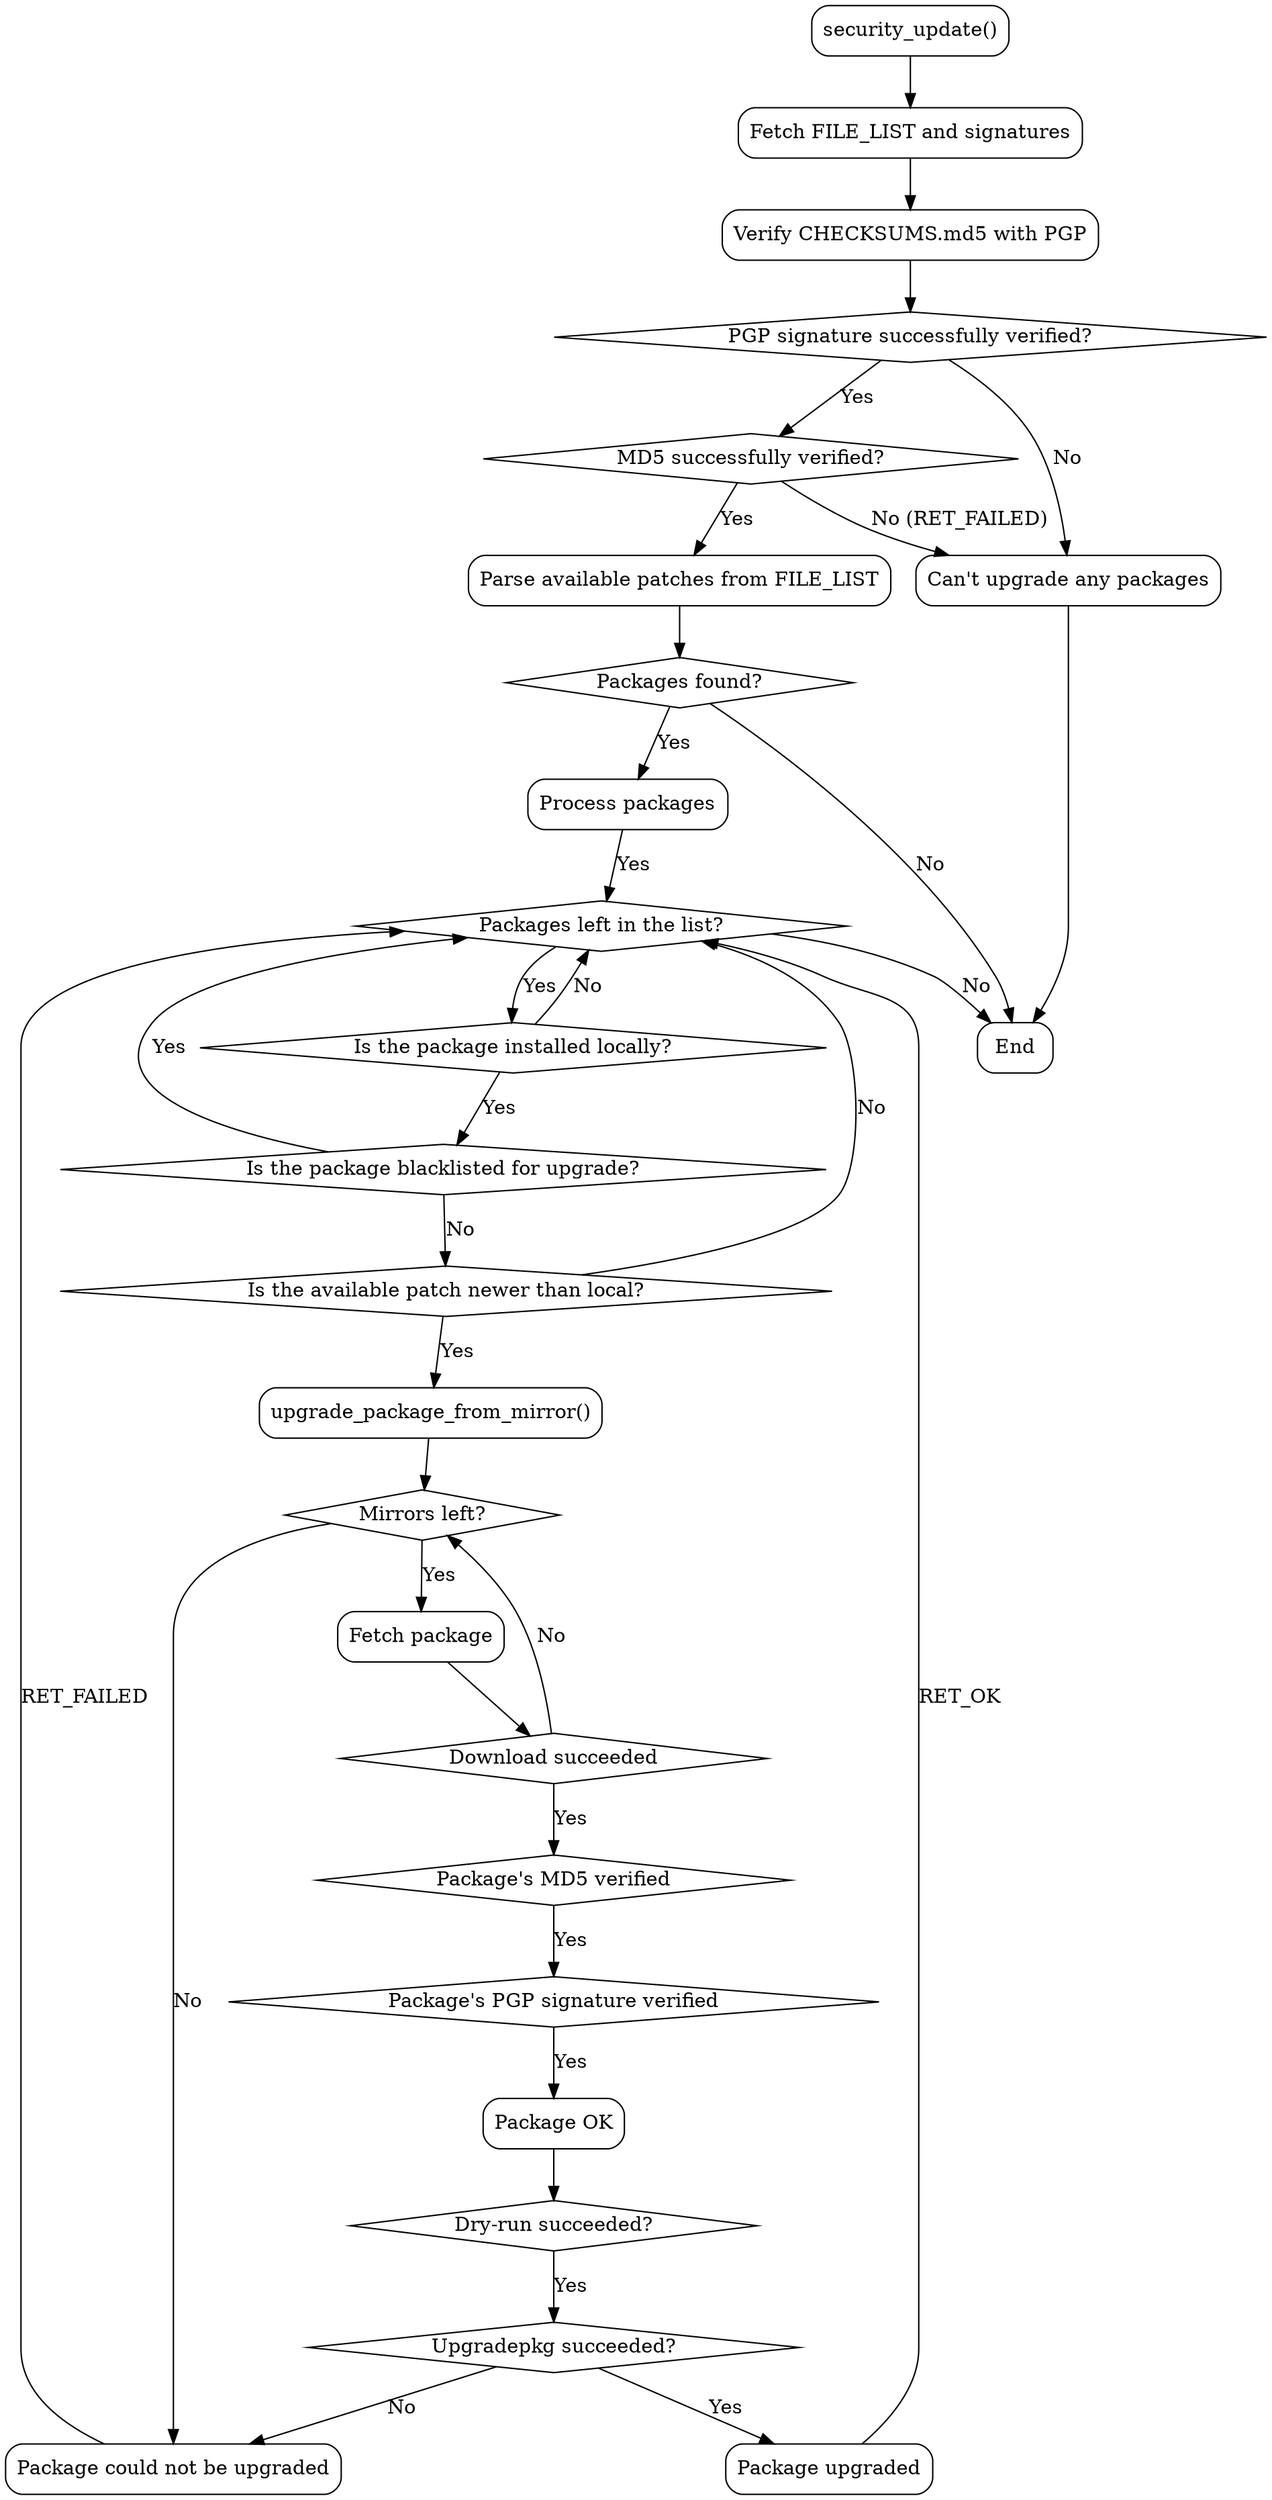 /*
 * this is roughly how this script works:
 *
 *   - perform a bunch of sanity checks
 *   - detect the Slackware version and architecture in use
 *   - fetch the patches/FILE_LIST		file from $MAIN_MIRROR FTP
 *   - fetch the patches/CHECKSUMS.md5		file from $MAIN_MIRROR FTP
 *   - fetch the patches/CHECKSUMS.md5.asc	file from $MAIN_MIRROR FTP
 *   - verify the PGP signature of	CHECKSUMS.md5
 *   - verify the FILE_LIST MD5 from	CHECKSUMS.md5
 *   - at this point we should be confident that the patch list is authentic
 *   - read all available packages from FILE_LIST into $PACKAGES[] array
 *
 *   - go through the $PACKAGES[] array:
 *     - check if the package in question is installed on the local system
 *     - if $SELECT_UPDATES_INDIVIDUALLY is 1, let user choose whether to add
 *       the package to the $UPDATES[] array
 *     - go through the $UPDATE_BLACKLIST[] array to see if we should skip this
 *       patch
 *     - verify the slackware version tag in the package's revision field is
 *       correct, if available at all that is
 *     - if SKIP_VERSION_TEST is 0, perform version comparison against the
 *       currently installed versions with version_checker() and
 *       do_version_check() functions
 *       - if versions are the same, compare the revisions
 *     - if SKIP_VERSION_TEST is 1, just compare whether the versions are
 *       exactly same
 *   - add suitable packages to the $UPDATES[] array
 *   - print a brief summary about the packages in the $UPDATES[] array
 *
 *   - start processing the $UPDATES[] array:
 *     - try to fetch the SSA ID for the patch from www.slackware.com
 *     - check if the patch is a kernel upgrade, so we can notify the user that
 *       it needs some manual work
 *     - try all the $MIRRORS[] until the package and it's PGP signature file
 *       are downloaded
 *     - verify the package's MD5 from CHECKSUMS.md5 (note that CHECKSUMS.md5
 *       itself should already be verified at this point, also see
 *       $CHECKSUMS_VERIFIED variable)
 *     - verify the package's PGP signature
 *     - run upgradepkg with --dry-run first and the the real deal
 *     - if everything went well, add the applied patch to $UPGRADED_PACKAGES[]
 *       array, otherwise to the $FAILED_PACKAGES[] array
 *
 *   ... to be continued
 */
digraph {
  start[shape="box", style=rounded];
  end[shape="box", style=rounded];
  fetch_FILE_LIST[shape="box", style=rounded];
  verify_checksums[shape="box", style=rounded];
  //verify_file_list[shape="box", style=rounded];
  md5_verified[shape="diamond", style=""];
  package_md5_verified[shape="diamond", style=""];
  package_pgp_verified[shape="diamond", style=""];
  package_ok[shape="box", style=rounded];
  pgp_verified[shape="diamond", style=""];
  fail[shape="box", style=rounded];
  parse_updates[shape="box", style=rounded];
  any_packages_found[shape="diamond", style=""];
  process_packages[shape="box", style=rounded];
  next_package[shape="diamond", style=""];
  is_package_installed[shape="diamond", style=""];
  is_package_blacklisted[shape="diamond", style=""];
  is_package_newer[shape="diamond", style=""];
  upgrade_package_from_mirror[shape="box", style=rounded];
  next_mirror[shape="diamond", style=""];
  package_upgrade_failed[shape="box", style=rounded];
  fetch_package[shape="box", style=rounded];
  download_success[shape="diamond", style=""];
  dry_run[shape="diamond", style=""];
  upgradepkg[shape="diamond", style=""];
  package_upgraded[shape="box", style=rounded];

  start -> fetch_FILE_LIST;
  fetch_FILE_LIST -> verify_checksums;
  verify_checksums -> pgp_verified;
  pgp_verified -> fail[label="No"];
  pgp_verified -> md5_verified[label="Yes"];
  /*
  pgp_verified -> verify_file_list[label="Yes"];
  verify_file_list -> md5_verified;
  */
  md5_verified -> fail[label="No (RET_FAILED)"];
  fail -> end;
  md5_verified -> parse_updates[label="Yes"];
  parse_updates -> any_packages_found;
  any_packages_found -> process_packages[label="Yes"];
  any_packages_found -> end[label="No"];
  process_packages -> next_package[label="Yes"];
  next_package -> is_package_installed[label="Yes"];
  next_package -> end[label="No"];
  is_package_installed -> next_package[label="No"];
  is_package_installed -> is_package_blacklisted[label="Yes"];
  is_package_blacklisted -> is_package_newer[label="No"];
  is_package_blacklisted -> next_package[label="Yes"];
  is_package_newer -> next_package[label="No"];
  is_package_newer -> upgrade_package_from_mirror[label="Yes"];
  upgrade_package_from_mirror -> next_mirror;
  next_mirror -> fetch_package[label="Yes"];
  next_mirror -> package_upgrade_failed[label="No"];
  fetch_package -> download_success;
  download_success -> next_mirror[label="No"];
  download_success -> package_md5_verified[label="Yes"];
  package_md5_verified -> package_pgp_verified[label="Yes"];
  package_pgp_verified -> package_ok[label="Yes"];
  package_ok -> dry_run;
  dry_run -> upgradepkg[label="Yes"];
  upgradepkg -> package_upgraded[label="Yes"];
  upgradepkg -> package_upgrade_failed[label="No"];
  package_upgraded -> next_package[label="RET_OK"];
  package_upgrade_failed -> next_package[label="RET_FAILED"];

  start[label="security_update()"];
  end[label="End"];
  fetch_FILE_LIST[label="Fetch FILE_LIST and signatures"];
  verify_checksums[label="Verify CHECKSUMS.md5 with PGP"];
  //verify_file_list[label="Verify FILE_LIST's MD5"];
  md5_verified[label="MD5 successfully verified?"];
  pgp_verified[label="PGP signature successfully verified?"];
  fail[label="Can't upgrade any packages"];
  parse_updates[label="Parse available patches from FILE_LIST"];
  any_packages_found[label="Packages found?"];
  process_packages[label="Process packages"];
  next_package[label="Packages left in the list?"];
  is_package_installed[label="Is the package installed locally?"];
  is_package_blacklisted[label="Is the package blacklisted for upgrade?"];
  is_package_newer[label="Is the available patch newer than local?"];
  upgrade_package_from_mirror[label="upgrade_package_from_mirror()"];
  package_upgrade_failed[label="Package could not be upgraded"];
  next_mirror[label="Mirrors left?"];
  fetch_package[label="Fetch package"];
  download_success[label="Download succeeded"];
  package_md5_verified[label="Package's MD5 verified"];
  package_pgp_verified[label="Package's PGP signature verified"];
  package_ok[label="Package OK"];
  dry_run[label="Dry-run succeeded?"];
  upgradepkg[label="Upgradepkg succeeded?"];
  package_upgraded[label="Package upgraded"];
}
